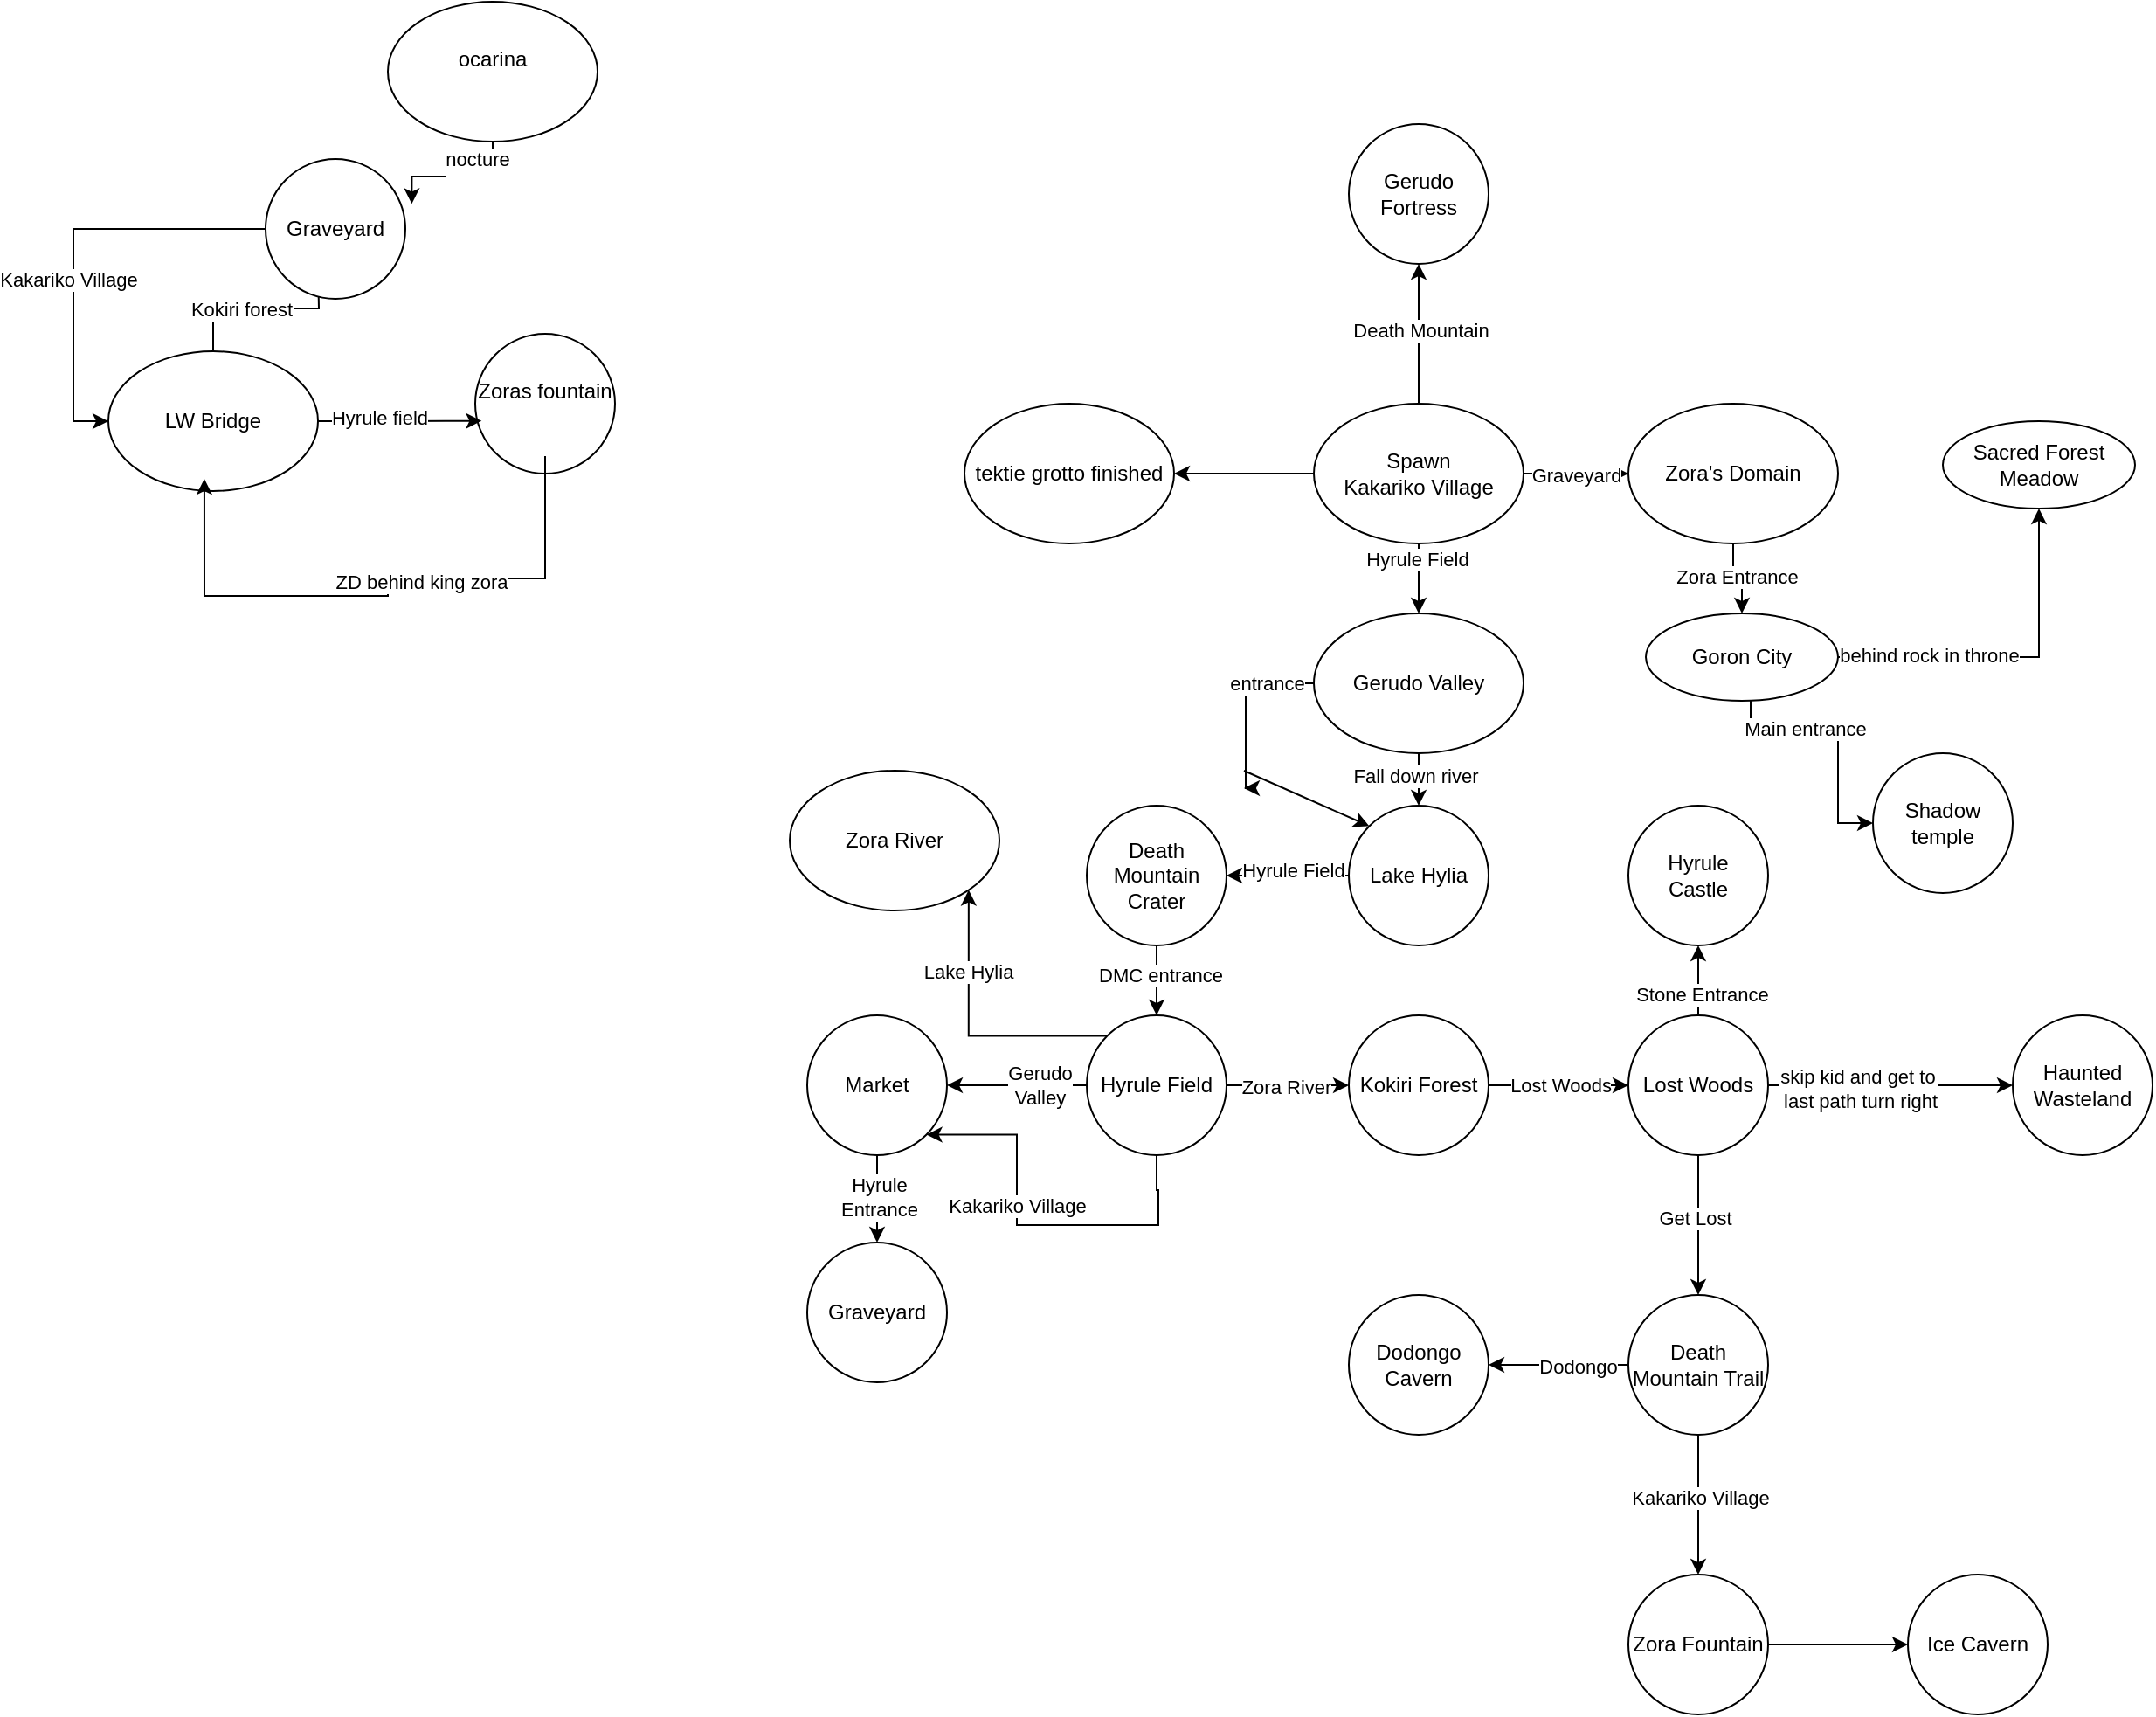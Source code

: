 <mxfile version="24.3.1" type="github">
  <diagram id="ExdVcAUaZuNl6TTwVnS5" name="Page-1">
    <mxGraphModel dx="1834" dy="1146" grid="1" gridSize="10" guides="1" tooltips="1" connect="1" arrows="1" fold="1" page="0" pageScale="1" pageWidth="850" pageHeight="1100" math="0" shadow="0">
      <root>
        <mxCell id="0" />
        <mxCell id="1" parent="0" />
        <mxCell id="cMVdIXUV59GpLGK3NVcO-6" value="" style="edgeStyle=orthogonalEdgeStyle;rounded=0;orthogonalLoop=1;jettySize=auto;html=1;" parent="1" source="cMVdIXUV59GpLGK3NVcO-1" target="cMVdIXUV59GpLGK3NVcO-2" edge="1">
          <mxGeometry relative="1" as="geometry" />
        </mxCell>
        <mxCell id="cMVdIXUV59GpLGK3NVcO-7" value="Graveyard" style="edgeLabel;html=1;align=center;verticalAlign=middle;resizable=0;points=[];" parent="cMVdIXUV59GpLGK3NVcO-6" vertex="1" connectable="0">
          <mxGeometry x="0.005" y="-1" relative="1" as="geometry">
            <mxPoint as="offset" />
          </mxGeometry>
        </mxCell>
        <mxCell id="cMVdIXUV59GpLGK3NVcO-8" style="edgeStyle=orthogonalEdgeStyle;rounded=0;orthogonalLoop=1;jettySize=auto;html=1;exitX=0.5;exitY=1;exitDx=0;exitDy=0;entryX=0.5;entryY=0;entryDx=0;entryDy=0;" parent="1" source="cMVdIXUV59GpLGK3NVcO-1" target="cMVdIXUV59GpLGK3NVcO-5" edge="1">
          <mxGeometry relative="1" as="geometry" />
        </mxCell>
        <mxCell id="cMVdIXUV59GpLGK3NVcO-9" value="Hyrule Field" style="edgeLabel;html=1;align=center;verticalAlign=middle;resizable=0;points=[];" parent="cMVdIXUV59GpLGK3NVcO-8" vertex="1" connectable="0">
          <mxGeometry x="-0.562" y="-1" relative="1" as="geometry">
            <mxPoint as="offset" />
          </mxGeometry>
        </mxCell>
        <mxCell id="cMVdIXUV59GpLGK3NVcO-19" value="" style="edgeStyle=orthogonalEdgeStyle;rounded=0;orthogonalLoop=1;jettySize=auto;html=1;" parent="1" source="cMVdIXUV59GpLGK3NVcO-1" target="cMVdIXUV59GpLGK3NVcO-18" edge="1">
          <mxGeometry relative="1" as="geometry" />
        </mxCell>
        <mxCell id="cMVdIXUV59GpLGK3NVcO-20" value="Death Mountain" style="edgeLabel;html=1;align=center;verticalAlign=middle;resizable=0;points=[];" parent="cMVdIXUV59GpLGK3NVcO-19" vertex="1" connectable="0">
          <mxGeometry x="0.066" y="-1" relative="1" as="geometry">
            <mxPoint as="offset" />
          </mxGeometry>
        </mxCell>
        <mxCell id="08FwxlV-tghjrANm7_Xl-2" value="" style="edgeStyle=orthogonalEdgeStyle;rounded=0;orthogonalLoop=1;jettySize=auto;html=1;" parent="1" source="cMVdIXUV59GpLGK3NVcO-1" target="08FwxlV-tghjrANm7_Xl-1" edge="1">
          <mxGeometry relative="1" as="geometry" />
        </mxCell>
        <mxCell id="cMVdIXUV59GpLGK3NVcO-1" value="Spawn&lt;div&gt;Kakariko Village&lt;/div&gt;" style="ellipse;whiteSpace=wrap;html=1;" parent="1" vertex="1">
          <mxGeometry x="370" y="100" width="120" height="80" as="geometry" />
        </mxCell>
        <mxCell id="cMVdIXUV59GpLGK3NVcO-11" style="edgeStyle=orthogonalEdgeStyle;rounded=0;orthogonalLoop=1;jettySize=auto;html=1;exitX=0.5;exitY=1;exitDx=0;exitDy=0;entryX=0.5;entryY=0;entryDx=0;entryDy=0;" parent="1" source="cMVdIXUV59GpLGK3NVcO-2" target="cMVdIXUV59GpLGK3NVcO-10" edge="1">
          <mxGeometry relative="1" as="geometry" />
        </mxCell>
        <mxCell id="cMVdIXUV59GpLGK3NVcO-13" value="Zora Entrance" style="edgeLabel;html=1;align=center;verticalAlign=middle;resizable=0;points=[];" parent="cMVdIXUV59GpLGK3NVcO-11" vertex="1" connectable="0">
          <mxGeometry x="-0.045" y="1" relative="1" as="geometry">
            <mxPoint as="offset" />
          </mxGeometry>
        </mxCell>
        <mxCell id="cMVdIXUV59GpLGK3NVcO-2" value="Zora&#39;s Domain" style="ellipse;whiteSpace=wrap;html=1;" parent="1" vertex="1">
          <mxGeometry x="550" y="100" width="120" height="80" as="geometry" />
        </mxCell>
        <mxCell id="cMVdIXUV59GpLGK3NVcO-16" value="" style="edgeStyle=orthogonalEdgeStyle;rounded=0;orthogonalLoop=1;jettySize=auto;html=1;" parent="1" source="cMVdIXUV59GpLGK3NVcO-5" target="cMVdIXUV59GpLGK3NVcO-15" edge="1">
          <mxGeometry relative="1" as="geometry" />
        </mxCell>
        <mxCell id="cMVdIXUV59GpLGK3NVcO-17" value="Fall down river" style="edgeLabel;html=1;align=center;verticalAlign=middle;resizable=0;points=[];" parent="cMVdIXUV59GpLGK3NVcO-16" vertex="1" connectable="0">
          <mxGeometry x="0.328" y="-2" relative="1" as="geometry">
            <mxPoint as="offset" />
          </mxGeometry>
        </mxCell>
        <mxCell id="08FwxlV-tghjrANm7_Xl-13" style="edgeStyle=orthogonalEdgeStyle;rounded=0;orthogonalLoop=1;jettySize=auto;html=1;" parent="1" source="cMVdIXUV59GpLGK3NVcO-5" edge="1">
          <mxGeometry relative="1" as="geometry">
            <mxPoint x="330" y="320" as="targetPoint" />
            <Array as="points">
              <mxPoint x="331" y="260" />
              <mxPoint x="331" y="320" />
            </Array>
          </mxGeometry>
        </mxCell>
        <mxCell id="08FwxlV-tghjrANm7_Xl-15" value="entrance" style="edgeLabel;html=1;align=center;verticalAlign=middle;resizable=0;points=[];" parent="08FwxlV-tghjrANm7_Xl-13" vertex="1" connectable="0">
          <mxGeometry x="-0.453" relative="1" as="geometry">
            <mxPoint as="offset" />
          </mxGeometry>
        </mxCell>
        <mxCell id="cMVdIXUV59GpLGK3NVcO-5" value="Gerudo Valley" style="ellipse;whiteSpace=wrap;html=1;" parent="1" vertex="1">
          <mxGeometry x="370" y="220" width="120" height="80" as="geometry" />
        </mxCell>
        <mxCell id="08FwxlV-tghjrANm7_Xl-6" value="" style="edgeStyle=orthogonalEdgeStyle;rounded=0;orthogonalLoop=1;jettySize=auto;html=1;" parent="1" source="cMVdIXUV59GpLGK3NVcO-10" target="08FwxlV-tghjrANm7_Xl-5" edge="1">
          <mxGeometry relative="1" as="geometry" />
        </mxCell>
        <mxCell id="08FwxlV-tghjrANm7_Xl-9" value="behind rock in throne" style="edgeLabel;html=1;align=center;verticalAlign=middle;resizable=0;points=[];" parent="08FwxlV-tghjrANm7_Xl-6" vertex="1" connectable="0">
          <mxGeometry x="-0.485" y="1" relative="1" as="geometry">
            <mxPoint as="offset" />
          </mxGeometry>
        </mxCell>
        <mxCell id="08FwxlV-tghjrANm7_Xl-10" style="edgeStyle=orthogonalEdgeStyle;rounded=0;orthogonalLoop=1;jettySize=auto;html=1;entryX=0;entryY=0.5;entryDx=0;entryDy=0;" parent="1" source="cMVdIXUV59GpLGK3NVcO-10" target="08FwxlV-tghjrANm7_Xl-11" edge="1">
          <mxGeometry relative="1" as="geometry">
            <mxPoint x="650" y="310" as="targetPoint" />
            <Array as="points">
              <mxPoint x="620" y="290" />
              <mxPoint x="670" y="290" />
              <mxPoint x="670" y="340" />
            </Array>
          </mxGeometry>
        </mxCell>
        <mxCell id="08FwxlV-tghjrANm7_Xl-12" value="Main entrance" style="edgeLabel;html=1;align=center;verticalAlign=middle;resizable=0;points=[];" parent="08FwxlV-tghjrANm7_Xl-10" vertex="1" connectable="0">
          <mxGeometry x="-0.273" y="4" relative="1" as="geometry">
            <mxPoint as="offset" />
          </mxGeometry>
        </mxCell>
        <mxCell id="cMVdIXUV59GpLGK3NVcO-10" value="&lt;div&gt;Goron City&lt;/div&gt;" style="ellipse;whiteSpace=wrap;html=1;" parent="1" vertex="1">
          <mxGeometry x="560" y="220" width="110" height="50" as="geometry" />
        </mxCell>
        <mxCell id="cMVdIXUV59GpLGK3NVcO-24" value="" style="edgeStyle=orthogonalEdgeStyle;rounded=0;orthogonalLoop=1;jettySize=auto;html=1;" parent="1" source="cMVdIXUV59GpLGK3NVcO-15" target="cMVdIXUV59GpLGK3NVcO-23" edge="1">
          <mxGeometry relative="1" as="geometry" />
        </mxCell>
        <mxCell id="cMVdIXUV59GpLGK3NVcO-25" value="Hyrule Field" style="edgeLabel;html=1;align=center;verticalAlign=middle;resizable=0;points=[];" parent="cMVdIXUV59GpLGK3NVcO-24" vertex="1" connectable="0">
          <mxGeometry x="-0.091" y="-3" relative="1" as="geometry">
            <mxPoint as="offset" />
          </mxGeometry>
        </mxCell>
        <mxCell id="cMVdIXUV59GpLGK3NVcO-15" value="Lake Hylia" style="ellipse;whiteSpace=wrap;html=1;" parent="1" vertex="1">
          <mxGeometry x="390" y="330" width="80" height="80" as="geometry" />
        </mxCell>
        <mxCell id="cMVdIXUV59GpLGK3NVcO-18" value="Gerudo Fortress" style="ellipse;whiteSpace=wrap;html=1;" parent="1" vertex="1">
          <mxGeometry x="390" y="-60" width="80" height="80" as="geometry" />
        </mxCell>
        <mxCell id="cMVdIXUV59GpLGK3NVcO-28" value="" style="edgeStyle=orthogonalEdgeStyle;rounded=0;orthogonalLoop=1;jettySize=auto;html=1;" parent="1" source="cMVdIXUV59GpLGK3NVcO-23" target="cMVdIXUV59GpLGK3NVcO-27" edge="1">
          <mxGeometry relative="1" as="geometry" />
        </mxCell>
        <mxCell id="cMVdIXUV59GpLGK3NVcO-29" value="DMC entrance" style="edgeLabel;html=1;align=center;verticalAlign=middle;resizable=0;points=[];" parent="cMVdIXUV59GpLGK3NVcO-28" vertex="1" connectable="0">
          <mxGeometry x="-0.169" y="2" relative="1" as="geometry">
            <mxPoint as="offset" />
          </mxGeometry>
        </mxCell>
        <mxCell id="cMVdIXUV59GpLGK3NVcO-23" value="Death Mountain Crater" style="ellipse;whiteSpace=wrap;html=1;" parent="1" vertex="1">
          <mxGeometry x="240" y="330" width="80" height="80" as="geometry" />
        </mxCell>
        <mxCell id="cMVdIXUV59GpLGK3NVcO-33" value="" style="edgeStyle=orthogonalEdgeStyle;rounded=0;orthogonalLoop=1;jettySize=auto;html=1;" parent="1" source="cMVdIXUV59GpLGK3NVcO-27" target="cMVdIXUV59GpLGK3NVcO-32" edge="1">
          <mxGeometry relative="1" as="geometry" />
        </mxCell>
        <mxCell id="cMVdIXUV59GpLGK3NVcO-34" value="Zora River" style="edgeLabel;html=1;align=center;verticalAlign=middle;resizable=0;points=[];" parent="cMVdIXUV59GpLGK3NVcO-33" vertex="1" connectable="0">
          <mxGeometry x="-0.035" y="-1" relative="1" as="geometry">
            <mxPoint as="offset" />
          </mxGeometry>
        </mxCell>
        <mxCell id="cMVdIXUV59GpLGK3NVcO-56" value="" style="edgeStyle=orthogonalEdgeStyle;rounded=0;orthogonalLoop=1;jettySize=auto;html=1;" parent="1" source="cMVdIXUV59GpLGK3NVcO-27" target="cMVdIXUV59GpLGK3NVcO-55" edge="1">
          <mxGeometry relative="1" as="geometry" />
        </mxCell>
        <mxCell id="cMVdIXUV59GpLGK3NVcO-57" value="Gerudo&lt;div&gt;Valley&lt;/div&gt;" style="edgeLabel;html=1;align=center;verticalAlign=middle;resizable=0;points=[];" parent="cMVdIXUV59GpLGK3NVcO-56" vertex="1" connectable="0">
          <mxGeometry x="-0.324" relative="1" as="geometry">
            <mxPoint as="offset" />
          </mxGeometry>
        </mxCell>
        <mxCell id="cMVdIXUV59GpLGK3NVcO-62" style="edgeStyle=orthogonalEdgeStyle;rounded=0;orthogonalLoop=1;jettySize=auto;html=1;entryX=1;entryY=1;entryDx=0;entryDy=0;" parent="1" source="cMVdIXUV59GpLGK3NVcO-27" target="cMVdIXUV59GpLGK3NVcO-55" edge="1">
          <mxGeometry relative="1" as="geometry">
            <mxPoint x="240" y="570" as="targetPoint" />
            <Array as="points">
              <mxPoint x="280" y="550" />
              <mxPoint x="281" y="550" />
              <mxPoint x="281" y="570" />
              <mxPoint x="200" y="570" />
              <mxPoint x="200" y="518" />
            </Array>
          </mxGeometry>
        </mxCell>
        <mxCell id="cMVdIXUV59GpLGK3NVcO-63" value="Kakariko Village" style="edgeLabel;html=1;align=center;verticalAlign=middle;resizable=0;points=[];" parent="cMVdIXUV59GpLGK3NVcO-62" vertex="1" connectable="0">
          <mxGeometry x="0.185" relative="1" as="geometry">
            <mxPoint as="offset" />
          </mxGeometry>
        </mxCell>
        <mxCell id="ZDQPEZpDQO1Cq09X59az-4" style="edgeStyle=orthogonalEdgeStyle;rounded=0;orthogonalLoop=1;jettySize=auto;html=1;exitX=0;exitY=0;exitDx=0;exitDy=0;entryX=1;entryY=1;entryDx=0;entryDy=0;" edge="1" parent="1" source="cMVdIXUV59GpLGK3NVcO-27" target="ZDQPEZpDQO1Cq09X59az-1">
          <mxGeometry relative="1" as="geometry" />
        </mxCell>
        <mxCell id="ZDQPEZpDQO1Cq09X59az-5" value="Lake Hylia" style="edgeLabel;html=1;align=center;verticalAlign=middle;resizable=0;points=[];" vertex="1" connectable="0" parent="ZDQPEZpDQO1Cq09X59az-4">
          <mxGeometry x="0.426" y="1" relative="1" as="geometry">
            <mxPoint as="offset" />
          </mxGeometry>
        </mxCell>
        <mxCell id="cMVdIXUV59GpLGK3NVcO-27" value="Hyrule Field" style="ellipse;whiteSpace=wrap;html=1;" parent="1" vertex="1">
          <mxGeometry x="240" y="450" width="80" height="80" as="geometry" />
        </mxCell>
        <mxCell id="cMVdIXUV59GpLGK3NVcO-36" value="" style="edgeStyle=orthogonalEdgeStyle;rounded=0;orthogonalLoop=1;jettySize=auto;html=1;" parent="1" source="cMVdIXUV59GpLGK3NVcO-32" target="cMVdIXUV59GpLGK3NVcO-35" edge="1">
          <mxGeometry relative="1" as="geometry" />
        </mxCell>
        <mxCell id="cMVdIXUV59GpLGK3NVcO-37" value="Lost Woods" style="edgeLabel;html=1;align=center;verticalAlign=middle;resizable=0;points=[];" parent="cMVdIXUV59GpLGK3NVcO-36" vertex="1" connectable="0">
          <mxGeometry x="-0.337" y="1" relative="1" as="geometry">
            <mxPoint x="14" y="1" as="offset" />
          </mxGeometry>
        </mxCell>
        <mxCell id="cMVdIXUV59GpLGK3NVcO-32" value="Kokiri Forest" style="ellipse;whiteSpace=wrap;html=1;" parent="1" vertex="1">
          <mxGeometry x="390" y="450" width="80" height="80" as="geometry" />
        </mxCell>
        <mxCell id="cMVdIXUV59GpLGK3NVcO-39" value="" style="edgeStyle=orthogonalEdgeStyle;rounded=0;orthogonalLoop=1;jettySize=auto;html=1;" parent="1" source="cMVdIXUV59GpLGK3NVcO-35" target="cMVdIXUV59GpLGK3NVcO-38" edge="1">
          <mxGeometry relative="1" as="geometry" />
        </mxCell>
        <mxCell id="cMVdIXUV59GpLGK3NVcO-40" value="Stone Entrance" style="edgeLabel;html=1;align=center;verticalAlign=middle;resizable=0;points=[];" parent="cMVdIXUV59GpLGK3NVcO-39" vertex="1" connectable="0">
          <mxGeometry x="-0.386" y="-2" relative="1" as="geometry">
            <mxPoint as="offset" />
          </mxGeometry>
        </mxCell>
        <mxCell id="cMVdIXUV59GpLGK3NVcO-42" value="" style="edgeStyle=orthogonalEdgeStyle;rounded=0;orthogonalLoop=1;jettySize=auto;html=1;" parent="1" source="cMVdIXUV59GpLGK3NVcO-35" target="cMVdIXUV59GpLGK3NVcO-41" edge="1">
          <mxGeometry relative="1" as="geometry" />
        </mxCell>
        <mxCell id="cMVdIXUV59GpLGK3NVcO-43" value="Get Lost" style="edgeLabel;html=1;align=center;verticalAlign=middle;resizable=0;points=[];" parent="cMVdIXUV59GpLGK3NVcO-42" vertex="1" connectable="0">
          <mxGeometry x="-0.1" y="-2" relative="1" as="geometry">
            <mxPoint as="offset" />
          </mxGeometry>
        </mxCell>
        <mxCell id="cMVdIXUV59GpLGK3NVcO-53" value="" style="edgeStyle=orthogonalEdgeStyle;rounded=0;orthogonalLoop=1;jettySize=auto;html=1;" parent="1" source="cMVdIXUV59GpLGK3NVcO-35" target="cMVdIXUV59GpLGK3NVcO-52" edge="1">
          <mxGeometry relative="1" as="geometry" />
        </mxCell>
        <mxCell id="cMVdIXUV59GpLGK3NVcO-54" value="skip kid and get to&lt;br&gt;&amp;nbsp;last path turn right" style="edgeLabel;html=1;align=center;verticalAlign=middle;resizable=0;points=[];" parent="cMVdIXUV59GpLGK3NVcO-53" vertex="1" connectable="0">
          <mxGeometry x="-0.268" y="-2" relative="1" as="geometry">
            <mxPoint as="offset" />
          </mxGeometry>
        </mxCell>
        <mxCell id="cMVdIXUV59GpLGK3NVcO-35" value="Lost Woods" style="ellipse;whiteSpace=wrap;html=1;" parent="1" vertex="1">
          <mxGeometry x="550" y="450" width="80" height="80" as="geometry" />
        </mxCell>
        <mxCell id="cMVdIXUV59GpLGK3NVcO-38" value="Hyrule&lt;div&gt;Castle&lt;/div&gt;" style="ellipse;whiteSpace=wrap;html=1;" parent="1" vertex="1">
          <mxGeometry x="550" y="330" width="80" height="80" as="geometry" />
        </mxCell>
        <mxCell id="cMVdIXUV59GpLGK3NVcO-45" value="" style="edgeStyle=orthogonalEdgeStyle;rounded=0;orthogonalLoop=1;jettySize=auto;html=1;" parent="1" source="cMVdIXUV59GpLGK3NVcO-41" target="cMVdIXUV59GpLGK3NVcO-44" edge="1">
          <mxGeometry relative="1" as="geometry" />
        </mxCell>
        <mxCell id="cMVdIXUV59GpLGK3NVcO-46" value="Dodongo" style="edgeLabel;html=1;align=center;verticalAlign=middle;resizable=0;points=[];" parent="cMVdIXUV59GpLGK3NVcO-45" vertex="1" connectable="0">
          <mxGeometry x="-0.266" y="1" relative="1" as="geometry">
            <mxPoint as="offset" />
          </mxGeometry>
        </mxCell>
        <mxCell id="cMVdIXUV59GpLGK3NVcO-48" value="" style="edgeStyle=orthogonalEdgeStyle;rounded=0;orthogonalLoop=1;jettySize=auto;html=1;" parent="1" source="cMVdIXUV59GpLGK3NVcO-41" target="cMVdIXUV59GpLGK3NVcO-47" edge="1">
          <mxGeometry relative="1" as="geometry" />
        </mxCell>
        <mxCell id="cMVdIXUV59GpLGK3NVcO-51" value="Kakariko Village" style="edgeLabel;html=1;align=center;verticalAlign=middle;resizable=0;points=[];" parent="cMVdIXUV59GpLGK3NVcO-48" vertex="1" connectable="0">
          <mxGeometry x="-0.117" y="1" relative="1" as="geometry">
            <mxPoint as="offset" />
          </mxGeometry>
        </mxCell>
        <mxCell id="cMVdIXUV59GpLGK3NVcO-41" value="Death Mountain Trail" style="ellipse;whiteSpace=wrap;html=1;" parent="1" vertex="1">
          <mxGeometry x="550" y="610" width="80" height="80" as="geometry" />
        </mxCell>
        <mxCell id="cMVdIXUV59GpLGK3NVcO-44" value="Dodongo Cavern" style="ellipse;whiteSpace=wrap;html=1;" parent="1" vertex="1">
          <mxGeometry x="390" y="610" width="80" height="80" as="geometry" />
        </mxCell>
        <mxCell id="cMVdIXUV59GpLGK3NVcO-50" value="" style="edgeStyle=orthogonalEdgeStyle;rounded=0;orthogonalLoop=1;jettySize=auto;html=1;" parent="1" source="cMVdIXUV59GpLGK3NVcO-47" target="cMVdIXUV59GpLGK3NVcO-49" edge="1">
          <mxGeometry relative="1" as="geometry" />
        </mxCell>
        <mxCell id="cMVdIXUV59GpLGK3NVcO-47" value="Zora Fountain" style="ellipse;whiteSpace=wrap;html=1;" parent="1" vertex="1">
          <mxGeometry x="550" y="770" width="80" height="80" as="geometry" />
        </mxCell>
        <mxCell id="cMVdIXUV59GpLGK3NVcO-49" value="Ice Cavern" style="ellipse;whiteSpace=wrap;html=1;" parent="1" vertex="1">
          <mxGeometry x="710" y="770" width="80" height="80" as="geometry" />
        </mxCell>
        <mxCell id="cMVdIXUV59GpLGK3NVcO-52" value="Haunted Wasteland" style="ellipse;whiteSpace=wrap;html=1;" parent="1" vertex="1">
          <mxGeometry x="770" y="450" width="80" height="80" as="geometry" />
        </mxCell>
        <mxCell id="cMVdIXUV59GpLGK3NVcO-59" value="" style="edgeStyle=orthogonalEdgeStyle;rounded=0;orthogonalLoop=1;jettySize=auto;html=1;" parent="1" source="cMVdIXUV59GpLGK3NVcO-55" target="cMVdIXUV59GpLGK3NVcO-58" edge="1">
          <mxGeometry relative="1" as="geometry" />
        </mxCell>
        <mxCell id="cMVdIXUV59GpLGK3NVcO-60" value="Hyrule&lt;div&gt;Entrance&lt;/div&gt;" style="edgeLabel;html=1;align=center;verticalAlign=middle;resizable=0;points=[];" parent="cMVdIXUV59GpLGK3NVcO-59" vertex="1" connectable="0">
          <mxGeometry x="-0.051" y="1" relative="1" as="geometry">
            <mxPoint as="offset" />
          </mxGeometry>
        </mxCell>
        <mxCell id="cMVdIXUV59GpLGK3NVcO-55" value="Market" style="ellipse;whiteSpace=wrap;html=1;" parent="1" vertex="1">
          <mxGeometry x="80" y="450" width="80" height="80" as="geometry" />
        </mxCell>
        <mxCell id="cMVdIXUV59GpLGK3NVcO-58" value="Graveyard" style="ellipse;whiteSpace=wrap;html=1;" parent="1" vertex="1">
          <mxGeometry x="80" y="580" width="80" height="80" as="geometry" />
        </mxCell>
        <mxCell id="08FwxlV-tghjrANm7_Xl-1" value="tektie grotto finished" style="ellipse;whiteSpace=wrap;html=1;" parent="1" vertex="1">
          <mxGeometry x="170" y="100" width="120" height="80" as="geometry" />
        </mxCell>
        <mxCell id="08FwxlV-tghjrANm7_Xl-5" value="&lt;div&gt;Sacred Forest Meadow&lt;/div&gt;" style="ellipse;whiteSpace=wrap;html=1;" parent="1" vertex="1">
          <mxGeometry x="730" y="110" width="110" height="50" as="geometry" />
        </mxCell>
        <mxCell id="08FwxlV-tghjrANm7_Xl-11" value="Shadow temple" style="ellipse;whiteSpace=wrap;html=1;aspect=fixed;" parent="1" vertex="1">
          <mxGeometry x="690" y="300" width="80" height="80" as="geometry" />
        </mxCell>
        <mxCell id="08FwxlV-tghjrANm7_Xl-14" value="" style="endArrow=classic;html=1;rounded=0;entryX=0;entryY=0;entryDx=0;entryDy=0;" parent="1" target="cMVdIXUV59GpLGK3NVcO-15" edge="1">
          <mxGeometry width="50" height="50" relative="1" as="geometry">
            <mxPoint x="330" y="310" as="sourcePoint" />
            <mxPoint x="380" y="300" as="targetPoint" />
          </mxGeometry>
        </mxCell>
        <mxCell id="08FwxlV-tghjrANm7_Xl-20" style="edgeStyle=orthogonalEdgeStyle;rounded=0;orthogonalLoop=1;jettySize=auto;html=1;" parent="1" source="08FwxlV-tghjrANm7_Xl-16" edge="1">
          <mxGeometry relative="1" as="geometry">
            <mxPoint x="-200" y="20" as="targetPoint" />
          </mxGeometry>
        </mxCell>
        <mxCell id="08FwxlV-tghjrANm7_Xl-22" value="Kokiri forest" style="edgeLabel;html=1;align=center;verticalAlign=middle;resizable=0;points=[];" parent="08FwxlV-tghjrANm7_Xl-20" vertex="1" connectable="0">
          <mxGeometry x="-0.264" relative="1" as="geometry">
            <mxPoint as="offset" />
          </mxGeometry>
        </mxCell>
        <mxCell id="08FwxlV-tghjrANm7_Xl-16" value="LW Bridge" style="ellipse;whiteSpace=wrap;html=1;" parent="1" vertex="1">
          <mxGeometry x="-320" y="70" width="120" height="80" as="geometry" />
        </mxCell>
        <mxCell id="08FwxlV-tghjrANm7_Xl-17" value="Zoras fountain&lt;div&gt;&lt;br&gt;&lt;/div&gt;" style="ellipse;whiteSpace=wrap;html=1;" parent="1" vertex="1">
          <mxGeometry x="-110" y="60" width="80" height="80" as="geometry" />
        </mxCell>
        <mxCell id="08FwxlV-tghjrANm7_Xl-18" style="edgeStyle=orthogonalEdgeStyle;rounded=0;orthogonalLoop=1;jettySize=auto;html=1;exitX=1;exitY=0.5;exitDx=0;exitDy=0;entryX=0.046;entryY=0.623;entryDx=0;entryDy=0;entryPerimeter=0;" parent="1" source="08FwxlV-tghjrANm7_Xl-16" target="08FwxlV-tghjrANm7_Xl-17" edge="1">
          <mxGeometry relative="1" as="geometry" />
        </mxCell>
        <mxCell id="08FwxlV-tghjrANm7_Xl-19" value="Hyrule field" style="edgeLabel;html=1;align=center;verticalAlign=middle;resizable=0;points=[];" parent="08FwxlV-tghjrANm7_Xl-18" vertex="1" connectable="0">
          <mxGeometry x="-0.233" y="2" relative="1" as="geometry">
            <mxPoint x="-1" as="offset" />
          </mxGeometry>
        </mxCell>
        <mxCell id="08FwxlV-tghjrANm7_Xl-28" style="edgeStyle=orthogonalEdgeStyle;rounded=0;orthogonalLoop=1;jettySize=auto;html=1;exitX=0;exitY=0.5;exitDx=0;exitDy=0;entryX=0;entryY=0.5;entryDx=0;entryDy=0;" parent="1" source="08FwxlV-tghjrANm7_Xl-21" target="08FwxlV-tghjrANm7_Xl-16" edge="1">
          <mxGeometry relative="1" as="geometry">
            <mxPoint x="-370" y="-20.0" as="targetPoint" />
          </mxGeometry>
        </mxCell>
        <mxCell id="08FwxlV-tghjrANm7_Xl-29" value="Kakariko Village" style="edgeLabel;html=1;align=center;verticalAlign=middle;resizable=0;points=[];" parent="08FwxlV-tghjrANm7_Xl-28" vertex="1" connectable="0">
          <mxGeometry x="0.16" y="-3" relative="1" as="geometry">
            <mxPoint as="offset" />
          </mxGeometry>
        </mxCell>
        <mxCell id="08FwxlV-tghjrANm7_Xl-21" value="Graveyard" style="ellipse;whiteSpace=wrap;html=1;" parent="1" vertex="1">
          <mxGeometry x="-230" y="-40" width="80" height="80" as="geometry" />
        </mxCell>
        <mxCell id="08FwxlV-tghjrANm7_Xl-26" style="edgeStyle=orthogonalEdgeStyle;rounded=0;orthogonalLoop=1;jettySize=auto;html=1;exitX=0.5;exitY=1;exitDx=0;exitDy=0;entryX=0.458;entryY=1.038;entryDx=0;entryDy=0;entryPerimeter=0;" parent="1" edge="1">
          <mxGeometry relative="1" as="geometry">
            <mxPoint x="-70" y="130" as="sourcePoint" />
            <mxPoint x="-265.04" y="143.04" as="targetPoint" />
            <Array as="points">
              <mxPoint x="-70" y="200" />
              <mxPoint x="-160" y="200" />
              <mxPoint x="-160" y="210" />
              <mxPoint x="-265" y="210" />
            </Array>
          </mxGeometry>
        </mxCell>
        <mxCell id="08FwxlV-tghjrANm7_Xl-27" value="ZD behind king zora" style="edgeLabel;html=1;align=center;verticalAlign=middle;resizable=0;points=[];" parent="08FwxlV-tghjrANm7_Xl-26" vertex="1" connectable="0">
          <mxGeometry x="-0.171" y="2" relative="1" as="geometry">
            <mxPoint as="offset" />
          </mxGeometry>
        </mxCell>
        <mxCell id="08FwxlV-tghjrANm7_Xl-30" value="ocarina&lt;div&gt;&lt;br&gt;&lt;/div&gt;" style="ellipse;whiteSpace=wrap;html=1;" parent="1" vertex="1">
          <mxGeometry x="-160" y="-130" width="120" height="80" as="geometry" />
        </mxCell>
        <mxCell id="08FwxlV-tghjrANm7_Xl-31" style="edgeStyle=orthogonalEdgeStyle;rounded=0;orthogonalLoop=1;jettySize=auto;html=1;entryX=1.046;entryY=0.321;entryDx=0;entryDy=0;entryPerimeter=0;" parent="1" source="08FwxlV-tghjrANm7_Xl-30" target="08FwxlV-tghjrANm7_Xl-21" edge="1">
          <mxGeometry relative="1" as="geometry" />
        </mxCell>
        <mxCell id="08FwxlV-tghjrANm7_Xl-32" value="nocture&lt;div&gt;&lt;br&gt;&lt;/div&gt;" style="edgeLabel;html=1;align=center;verticalAlign=middle;resizable=0;points=[];" parent="08FwxlV-tghjrANm7_Xl-31" vertex="1" connectable="0">
          <mxGeometry x="-0.297" y="-3" relative="1" as="geometry">
            <mxPoint as="offset" />
          </mxGeometry>
        </mxCell>
        <mxCell id="ZDQPEZpDQO1Cq09X59az-1" value="Zora River" style="ellipse;whiteSpace=wrap;html=1;" vertex="1" parent="1">
          <mxGeometry x="70" y="310" width="120" height="80" as="geometry" />
        </mxCell>
      </root>
    </mxGraphModel>
  </diagram>
</mxfile>
